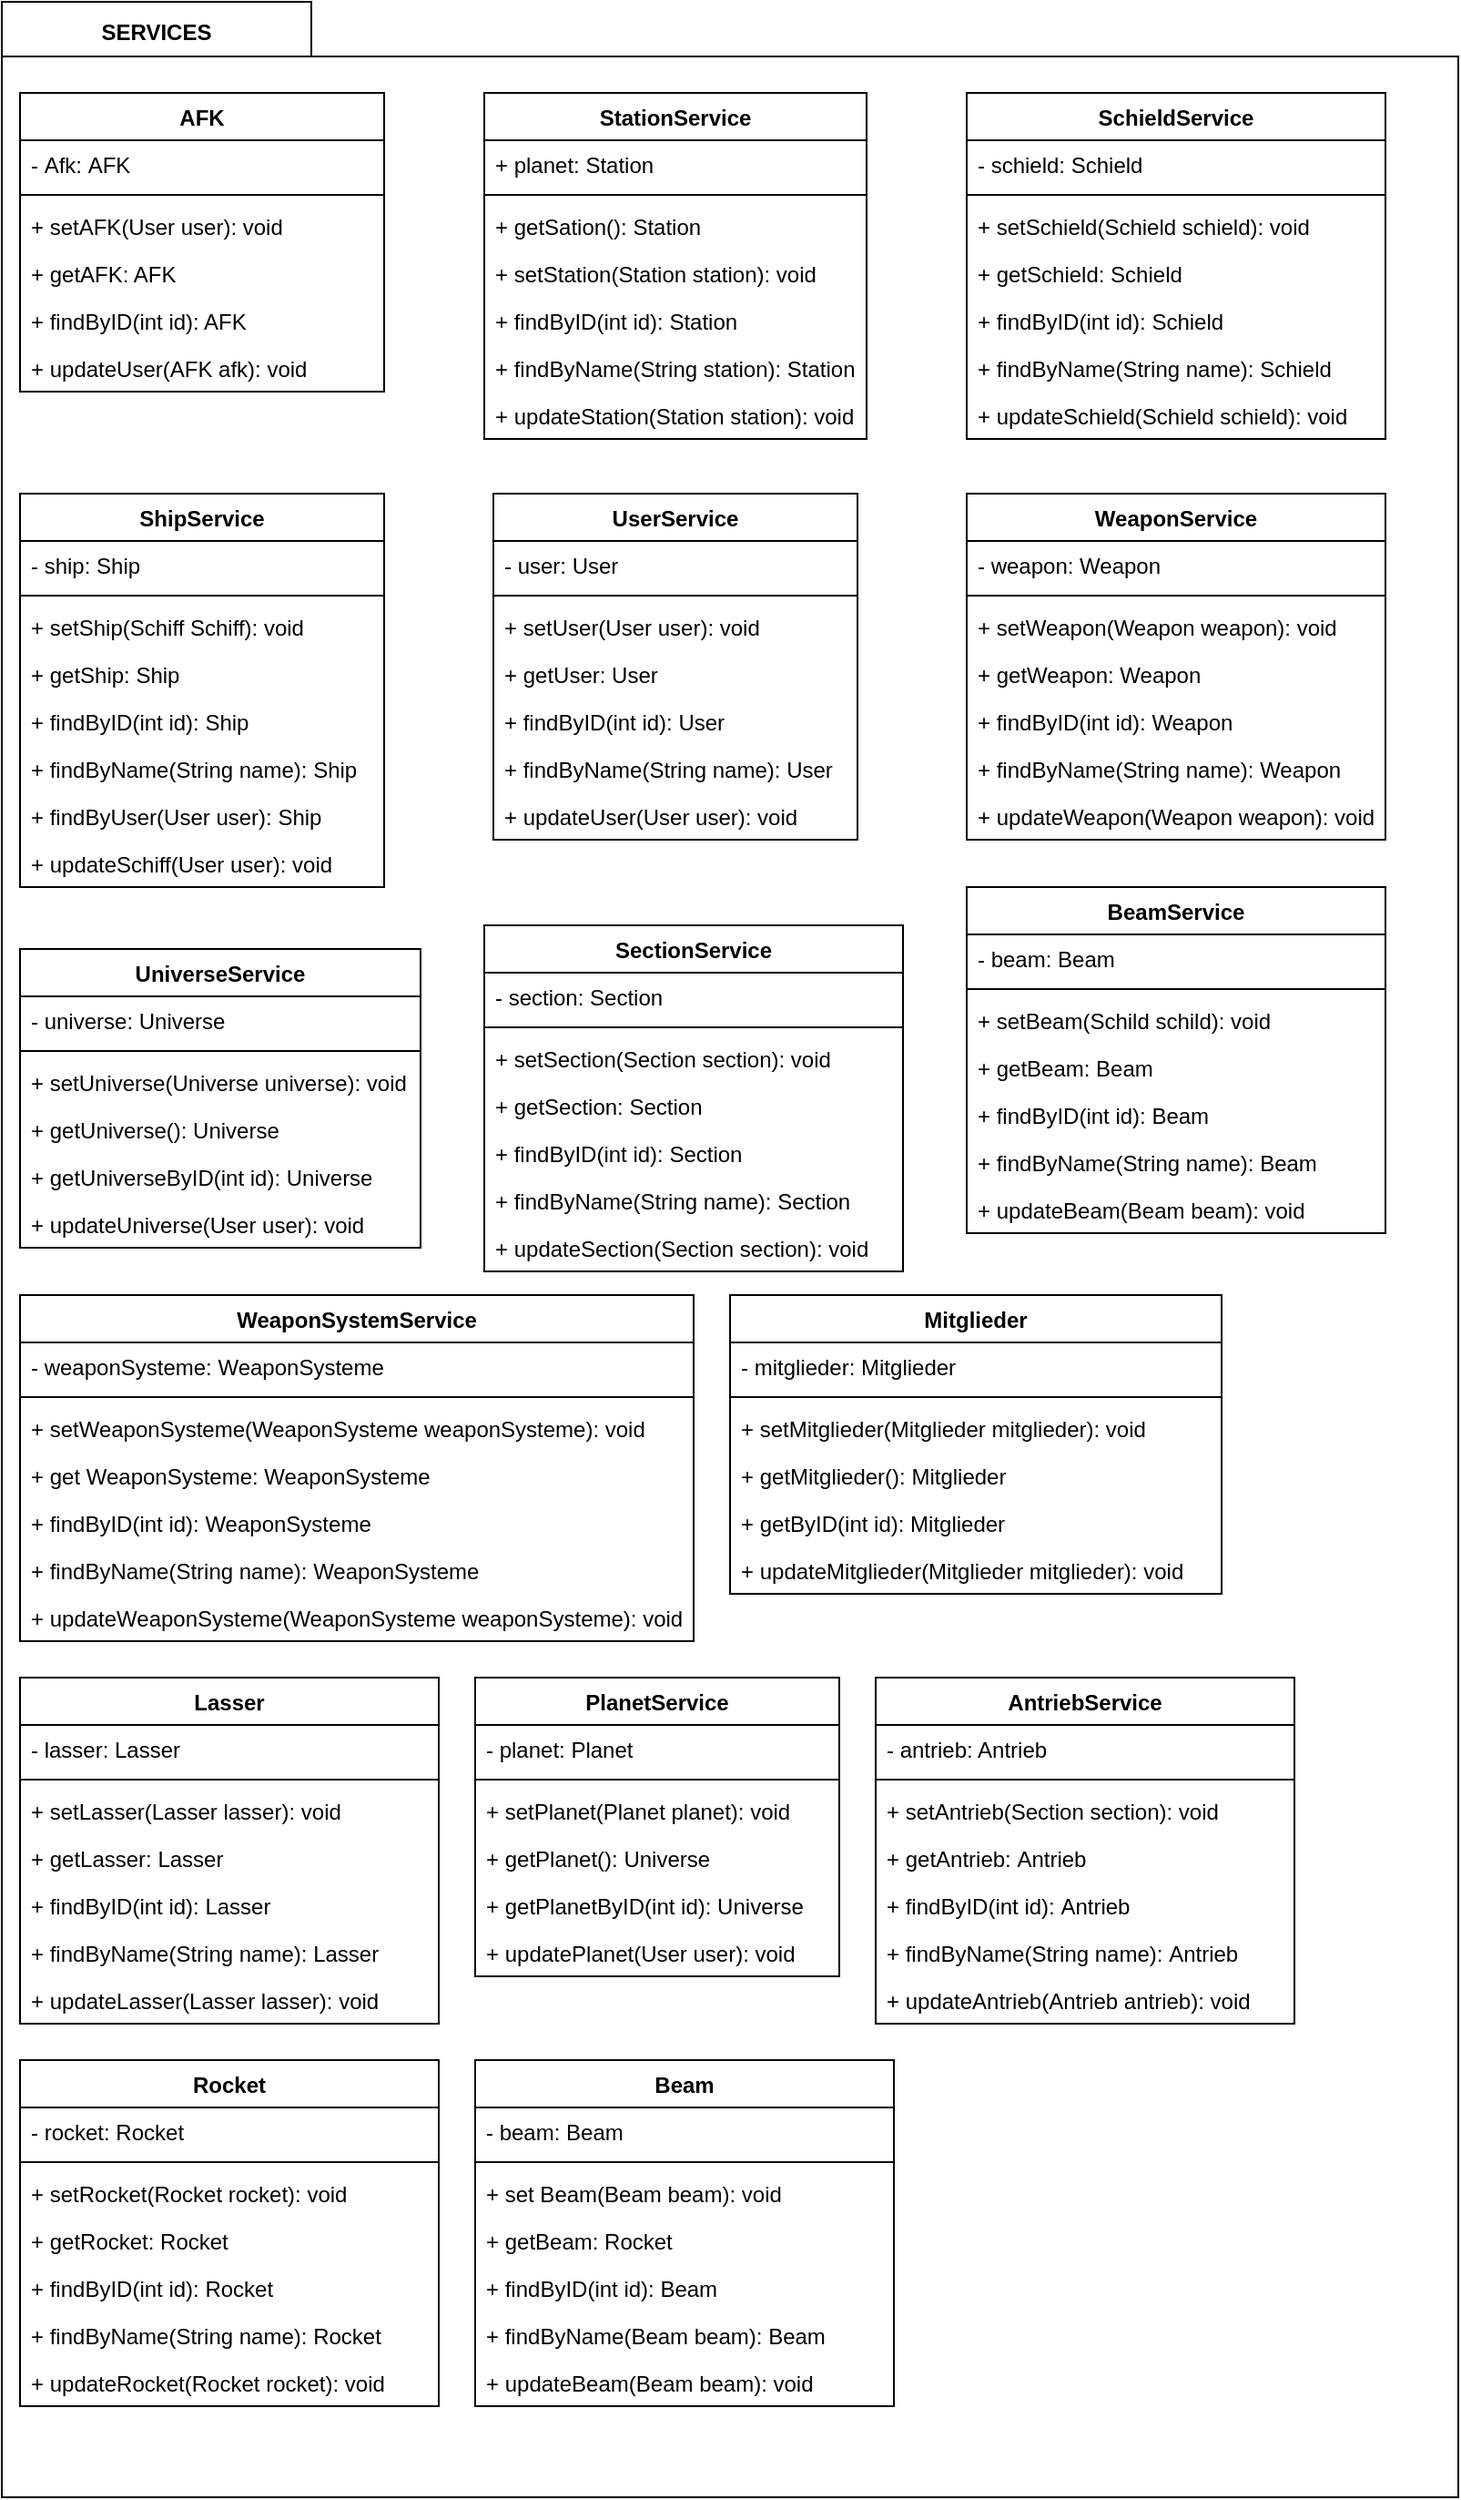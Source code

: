<mxfile version="13.1.3" type="device"><diagram id="1hvCgBS2UhZ0Prny1uiO" name="Page-1"><mxGraphModel dx="834" dy="449" grid="1" gridSize="10" guides="1" tooltips="1" connect="1" arrows="1" fold="1" page="1" pageScale="1" pageWidth="827" pageHeight="1169" math="0" shadow="0"><root><mxCell id="0"/><mxCell id="1" parent="0"/><mxCell id="dQC4EybHek_Y9YnS5zLx-1" value="" style="shape=folder;fontStyle=1;spacingTop=10;tabWidth=170;tabHeight=30;tabPosition=left;html=1;" parent="1" vertex="1"><mxGeometry x="30" y="30" width="800" height="1370" as="geometry"/></mxCell><mxCell id="Y0vAnyZHh0GlJ3oFvH98-21" value="ShipService" style="swimlane;fontStyle=1;align=center;verticalAlign=top;childLayout=stackLayout;horizontal=1;startSize=26;horizontalStack=0;resizeParent=1;resizeParentMax=0;resizeLast=0;collapsible=1;marginBottom=0;" parent="1" vertex="1"><mxGeometry x="40" y="300" width="200" height="216" as="geometry"/></mxCell><mxCell id="Y0vAnyZHh0GlJ3oFvH98-22" value="- ship: Ship" style="text;strokeColor=none;fillColor=none;align=left;verticalAlign=top;spacingLeft=4;spacingRight=4;overflow=hidden;rotatable=0;points=[[0,0.5],[1,0.5]];portConstraint=eastwest;" parent="Y0vAnyZHh0GlJ3oFvH98-21" vertex="1"><mxGeometry y="26" width="200" height="26" as="geometry"/></mxCell><mxCell id="Y0vAnyZHh0GlJ3oFvH98-23" value="" style="line;strokeWidth=1;fillColor=none;align=left;verticalAlign=middle;spacingTop=-1;spacingLeft=3;spacingRight=3;rotatable=0;labelPosition=right;points=[];portConstraint=eastwest;" parent="Y0vAnyZHh0GlJ3oFvH98-21" vertex="1"><mxGeometry y="52" width="200" height="8" as="geometry"/></mxCell><mxCell id="Y0vAnyZHh0GlJ3oFvH98-24" value="+ setShip(Schiff Schiff): void" style="text;strokeColor=none;fillColor=none;align=left;verticalAlign=top;spacingLeft=4;spacingRight=4;overflow=hidden;rotatable=0;points=[[0,0.5],[1,0.5]];portConstraint=eastwest;" parent="Y0vAnyZHh0GlJ3oFvH98-21" vertex="1"><mxGeometry y="60" width="200" height="26" as="geometry"/></mxCell><mxCell id="Y0vAnyZHh0GlJ3oFvH98-26" value="+ getShip: Ship" style="text;strokeColor=none;fillColor=none;align=left;verticalAlign=top;spacingLeft=4;spacingRight=4;overflow=hidden;rotatable=0;points=[[0,0.5],[1,0.5]];portConstraint=eastwest;" parent="Y0vAnyZHh0GlJ3oFvH98-21" vertex="1"><mxGeometry y="86" width="200" height="26" as="geometry"/></mxCell><mxCell id="Y0vAnyZHh0GlJ3oFvH98-27" value="+ findByID(int id): Ship" style="text;strokeColor=none;fillColor=none;align=left;verticalAlign=top;spacingLeft=4;spacingRight=4;overflow=hidden;rotatable=0;points=[[0,0.5],[1,0.5]];portConstraint=eastwest;" parent="Y0vAnyZHh0GlJ3oFvH98-21" vertex="1"><mxGeometry y="112" width="200" height="26" as="geometry"/></mxCell><mxCell id="Y0vAnyZHh0GlJ3oFvH98-28" value="+ findByName(String name): Ship" style="text;strokeColor=none;fillColor=none;align=left;verticalAlign=top;spacingLeft=4;spacingRight=4;overflow=hidden;rotatable=0;points=[[0,0.5],[1,0.5]];portConstraint=eastwest;" parent="Y0vAnyZHh0GlJ3oFvH98-21" vertex="1"><mxGeometry y="138" width="200" height="26" as="geometry"/></mxCell><mxCell id="Y0vAnyZHh0GlJ3oFvH98-29" value="+ findByUser(User user): Ship" style="text;strokeColor=none;fillColor=none;align=left;verticalAlign=top;spacingLeft=4;spacingRight=4;overflow=hidden;rotatable=0;points=[[0,0.5],[1,0.5]];portConstraint=eastwest;" parent="Y0vAnyZHh0GlJ3oFvH98-21" vertex="1"><mxGeometry y="164" width="200" height="26" as="geometry"/></mxCell><mxCell id="Y0vAnyZHh0GlJ3oFvH98-48" value="+ updateSchiff(User user): void  " style="text;strokeColor=none;fillColor=none;align=left;verticalAlign=top;spacingLeft=4;spacingRight=4;overflow=hidden;rotatable=0;points=[[0,0.5],[1,0.5]];portConstraint=eastwest;" parent="Y0vAnyZHh0GlJ3oFvH98-21" vertex="1"><mxGeometry y="190" width="200" height="26" as="geometry"/></mxCell><mxCell id="Y0vAnyZHh0GlJ3oFvH98-76" value="AFK" style="swimlane;fontStyle=1;align=center;verticalAlign=top;childLayout=stackLayout;horizontal=1;startSize=26;horizontalStack=0;resizeParent=1;resizeParentMax=0;resizeLast=0;collapsible=1;marginBottom=0;" parent="1" vertex="1"><mxGeometry x="40" y="80" width="200" height="164" as="geometry"/></mxCell><mxCell id="Y0vAnyZHh0GlJ3oFvH98-77" value="- Afk: AFK" style="text;strokeColor=none;fillColor=none;align=left;verticalAlign=top;spacingLeft=4;spacingRight=4;overflow=hidden;rotatable=0;points=[[0,0.5],[1,0.5]];portConstraint=eastwest;" parent="Y0vAnyZHh0GlJ3oFvH98-76" vertex="1"><mxGeometry y="26" width="200" height="26" as="geometry"/></mxCell><mxCell id="Y0vAnyZHh0GlJ3oFvH98-78" value="" style="line;strokeWidth=1;fillColor=none;align=left;verticalAlign=middle;spacingTop=-1;spacingLeft=3;spacingRight=3;rotatable=0;labelPosition=right;points=[];portConstraint=eastwest;" parent="Y0vAnyZHh0GlJ3oFvH98-76" vertex="1"><mxGeometry y="52" width="200" height="8" as="geometry"/></mxCell><mxCell id="Y0vAnyZHh0GlJ3oFvH98-79" value="+ setAFK(User user): void" style="text;strokeColor=none;fillColor=none;align=left;verticalAlign=top;spacingLeft=4;spacingRight=4;overflow=hidden;rotatable=0;points=[[0,0.5],[1,0.5]];portConstraint=eastwest;" parent="Y0vAnyZHh0GlJ3oFvH98-76" vertex="1"><mxGeometry y="60" width="200" height="26" as="geometry"/></mxCell><mxCell id="Y0vAnyZHh0GlJ3oFvH98-80" value="+ getAFK: AFK" style="text;strokeColor=none;fillColor=none;align=left;verticalAlign=top;spacingLeft=4;spacingRight=4;overflow=hidden;rotatable=0;points=[[0,0.5],[1,0.5]];portConstraint=eastwest;" parent="Y0vAnyZHh0GlJ3oFvH98-76" vertex="1"><mxGeometry y="86" width="200" height="26" as="geometry"/></mxCell><mxCell id="Y0vAnyZHh0GlJ3oFvH98-81" value="+ findByID(int id): AFK  " style="text;strokeColor=none;fillColor=none;align=left;verticalAlign=top;spacingLeft=4;spacingRight=4;overflow=hidden;rotatable=0;points=[[0,0.5],[1,0.5]];portConstraint=eastwest;" parent="Y0vAnyZHh0GlJ3oFvH98-76" vertex="1"><mxGeometry y="112" width="200" height="26" as="geometry"/></mxCell><mxCell id="Y0vAnyZHh0GlJ3oFvH98-83" value="+ updateUser(AFK afk): void  " style="text;strokeColor=none;fillColor=none;align=left;verticalAlign=top;spacingLeft=4;spacingRight=4;overflow=hidden;rotatable=0;points=[[0,0.5],[1,0.5]];portConstraint=eastwest;" parent="Y0vAnyZHh0GlJ3oFvH98-76" vertex="1"><mxGeometry y="138" width="200" height="26" as="geometry"/></mxCell><mxCell id="Y0vAnyZHh0GlJ3oFvH98-100" value="SchieldService" style="swimlane;fontStyle=1;align=center;verticalAlign=top;childLayout=stackLayout;horizontal=1;startSize=26;horizontalStack=0;resizeParent=1;resizeParentMax=0;resizeLast=0;collapsible=1;marginBottom=0;" parent="1" vertex="1"><mxGeometry x="560" y="80" width="230" height="190" as="geometry"/></mxCell><mxCell id="Y0vAnyZHh0GlJ3oFvH98-101" value="- schield: Schield" style="text;strokeColor=none;fillColor=none;align=left;verticalAlign=top;spacingLeft=4;spacingRight=4;overflow=hidden;rotatable=0;points=[[0,0.5],[1,0.5]];portConstraint=eastwest;" parent="Y0vAnyZHh0GlJ3oFvH98-100" vertex="1"><mxGeometry y="26" width="230" height="26" as="geometry"/></mxCell><mxCell id="Y0vAnyZHh0GlJ3oFvH98-102" value="" style="line;strokeWidth=1;fillColor=none;align=left;verticalAlign=middle;spacingTop=-1;spacingLeft=3;spacingRight=3;rotatable=0;labelPosition=right;points=[];portConstraint=eastwest;" parent="Y0vAnyZHh0GlJ3oFvH98-100" vertex="1"><mxGeometry y="52" width="230" height="8" as="geometry"/></mxCell><mxCell id="Y0vAnyZHh0GlJ3oFvH98-103" value="+ setSchield(Schield schield): void" style="text;strokeColor=none;fillColor=none;align=left;verticalAlign=top;spacingLeft=4;spacingRight=4;overflow=hidden;rotatable=0;points=[[0,0.5],[1,0.5]];portConstraint=eastwest;" parent="Y0vAnyZHh0GlJ3oFvH98-100" vertex="1"><mxGeometry y="60" width="230" height="26" as="geometry"/></mxCell><mxCell id="Y0vAnyZHh0GlJ3oFvH98-104" value="+ getSchield: Schield" style="text;strokeColor=none;fillColor=none;align=left;verticalAlign=top;spacingLeft=4;spacingRight=4;overflow=hidden;rotatable=0;points=[[0,0.5],[1,0.5]];portConstraint=eastwest;" parent="Y0vAnyZHh0GlJ3oFvH98-100" vertex="1"><mxGeometry y="86" width="230" height="26" as="geometry"/></mxCell><mxCell id="Y0vAnyZHh0GlJ3oFvH98-105" value="+ findByID(int id): Schield  " style="text;strokeColor=none;fillColor=none;align=left;verticalAlign=top;spacingLeft=4;spacingRight=4;overflow=hidden;rotatable=0;points=[[0,0.5],[1,0.5]];portConstraint=eastwest;" parent="Y0vAnyZHh0GlJ3oFvH98-100" vertex="1"><mxGeometry y="112" width="230" height="26" as="geometry"/></mxCell><mxCell id="Y0vAnyZHh0GlJ3oFvH98-106" value="+ findByName(String name): Schield  " style="text;strokeColor=none;fillColor=none;align=left;verticalAlign=top;spacingLeft=4;spacingRight=4;overflow=hidden;rotatable=0;points=[[0,0.5],[1,0.5]];portConstraint=eastwest;" parent="Y0vAnyZHh0GlJ3oFvH98-100" vertex="1"><mxGeometry y="138" width="230" height="26" as="geometry"/></mxCell><mxCell id="Y0vAnyZHh0GlJ3oFvH98-107" value="+ updateSchield(Schield schield): void  " style="text;strokeColor=none;fillColor=none;align=left;verticalAlign=top;spacingLeft=4;spacingRight=4;overflow=hidden;rotatable=0;points=[[0,0.5],[1,0.5]];portConstraint=eastwest;" parent="Y0vAnyZHh0GlJ3oFvH98-100" vertex="1"><mxGeometry y="164" width="230" height="26" as="geometry"/></mxCell><mxCell id="Y0vAnyZHh0GlJ3oFvH98-33" value="UniverseService" style="swimlane;fontStyle=1;align=center;verticalAlign=top;childLayout=stackLayout;horizontal=1;startSize=26;horizontalStack=0;resizeParent=1;resizeParentMax=0;resizeLast=0;collapsible=1;marginBottom=0;" parent="1" vertex="1"><mxGeometry x="40" y="550" width="220" height="164" as="geometry"/></mxCell><mxCell id="Y0vAnyZHh0GlJ3oFvH98-34" value="- universe: Universe " style="text;strokeColor=none;fillColor=none;align=left;verticalAlign=top;spacingLeft=4;spacingRight=4;overflow=hidden;rotatable=0;points=[[0,0.5],[1,0.5]];portConstraint=eastwest;" parent="Y0vAnyZHh0GlJ3oFvH98-33" vertex="1"><mxGeometry y="26" width="220" height="26" as="geometry"/></mxCell><mxCell id="Y0vAnyZHh0GlJ3oFvH98-35" value="" style="line;strokeWidth=1;fillColor=none;align=left;verticalAlign=middle;spacingTop=-1;spacingLeft=3;spacingRight=3;rotatable=0;labelPosition=right;points=[];portConstraint=eastwest;" parent="Y0vAnyZHh0GlJ3oFvH98-33" vertex="1"><mxGeometry y="52" width="220" height="8" as="geometry"/></mxCell><mxCell id="Y0vAnyZHh0GlJ3oFvH98-36" value="+ setUniverse(Universe universe): void" style="text;strokeColor=none;fillColor=none;align=left;verticalAlign=top;spacingLeft=4;spacingRight=4;overflow=hidden;rotatable=0;points=[[0,0.5],[1,0.5]];portConstraint=eastwest;" parent="Y0vAnyZHh0GlJ3oFvH98-33" vertex="1"><mxGeometry y="60" width="220" height="26" as="geometry"/></mxCell><mxCell id="Y0vAnyZHh0GlJ3oFvH98-37" value="+ getUniverse(): Universe" style="text;strokeColor=none;fillColor=none;align=left;verticalAlign=top;spacingLeft=4;spacingRight=4;overflow=hidden;rotatable=0;points=[[0,0.5],[1,0.5]];portConstraint=eastwest;" parent="Y0vAnyZHh0GlJ3oFvH98-33" vertex="1"><mxGeometry y="86" width="220" height="26" as="geometry"/></mxCell><mxCell id="Y0vAnyZHh0GlJ3oFvH98-38" value="+ getUniverseByID(int id): Universe " style="text;strokeColor=none;fillColor=none;align=left;verticalAlign=top;spacingLeft=4;spacingRight=4;overflow=hidden;rotatable=0;points=[[0,0.5],[1,0.5]];portConstraint=eastwest;" parent="Y0vAnyZHh0GlJ3oFvH98-33" vertex="1"><mxGeometry y="112" width="220" height="26" as="geometry"/></mxCell><mxCell id="Y0vAnyZHh0GlJ3oFvH98-49" value="+ updateUniverse(User user): void  " style="text;strokeColor=none;fillColor=none;align=left;verticalAlign=top;spacingLeft=4;spacingRight=4;overflow=hidden;rotatable=0;points=[[0,0.5],[1,0.5]];portConstraint=eastwest;" parent="Y0vAnyZHh0GlJ3oFvH98-33" vertex="1"><mxGeometry y="138" width="220" height="26" as="geometry"/></mxCell><mxCell id="Y0vAnyZHh0GlJ3oFvH98-116" value="WeaponService" style="swimlane;fontStyle=1;align=center;verticalAlign=top;childLayout=stackLayout;horizontal=1;startSize=26;horizontalStack=0;resizeParent=1;resizeParentMax=0;resizeLast=0;collapsible=1;marginBottom=0;" parent="1" vertex="1"><mxGeometry x="560" y="300" width="230" height="190" as="geometry"/></mxCell><mxCell id="Y0vAnyZHh0GlJ3oFvH98-117" value="- weapon: Weapon" style="text;strokeColor=none;fillColor=none;align=left;verticalAlign=top;spacingLeft=4;spacingRight=4;overflow=hidden;rotatable=0;points=[[0,0.5],[1,0.5]];portConstraint=eastwest;" parent="Y0vAnyZHh0GlJ3oFvH98-116" vertex="1"><mxGeometry y="26" width="230" height="26" as="geometry"/></mxCell><mxCell id="Y0vAnyZHh0GlJ3oFvH98-118" value="" style="line;strokeWidth=1;fillColor=none;align=left;verticalAlign=middle;spacingTop=-1;spacingLeft=3;spacingRight=3;rotatable=0;labelPosition=right;points=[];portConstraint=eastwest;" parent="Y0vAnyZHh0GlJ3oFvH98-116" vertex="1"><mxGeometry y="52" width="230" height="8" as="geometry"/></mxCell><mxCell id="Y0vAnyZHh0GlJ3oFvH98-119" value="+ setWeapon(Weapon weapon): void" style="text;strokeColor=none;fillColor=none;align=left;verticalAlign=top;spacingLeft=4;spacingRight=4;overflow=hidden;rotatable=0;points=[[0,0.5],[1,0.5]];portConstraint=eastwest;" parent="Y0vAnyZHh0GlJ3oFvH98-116" vertex="1"><mxGeometry y="60" width="230" height="26" as="geometry"/></mxCell><mxCell id="Y0vAnyZHh0GlJ3oFvH98-120" value="+ getWeapon: Weapon" style="text;strokeColor=none;fillColor=none;align=left;verticalAlign=top;spacingLeft=4;spacingRight=4;overflow=hidden;rotatable=0;points=[[0,0.5],[1,0.5]];portConstraint=eastwest;" parent="Y0vAnyZHh0GlJ3oFvH98-116" vertex="1"><mxGeometry y="86" width="230" height="26" as="geometry"/></mxCell><mxCell id="Y0vAnyZHh0GlJ3oFvH98-121" value="+ findByID(int id): Weapon  " style="text;strokeColor=none;fillColor=none;align=left;verticalAlign=top;spacingLeft=4;spacingRight=4;overflow=hidden;rotatable=0;points=[[0,0.5],[1,0.5]];portConstraint=eastwest;" parent="Y0vAnyZHh0GlJ3oFvH98-116" vertex="1"><mxGeometry y="112" width="230" height="26" as="geometry"/></mxCell><mxCell id="Y0vAnyZHh0GlJ3oFvH98-122" value="+ findByName(String name): Weapon  " style="text;strokeColor=none;fillColor=none;align=left;verticalAlign=top;spacingLeft=4;spacingRight=4;overflow=hidden;rotatable=0;points=[[0,0.5],[1,0.5]];portConstraint=eastwest;" parent="Y0vAnyZHh0GlJ3oFvH98-116" vertex="1"><mxGeometry y="138" width="230" height="26" as="geometry"/></mxCell><mxCell id="Y0vAnyZHh0GlJ3oFvH98-123" value="+ updateWeapon(Weapon weapon): void  " style="text;strokeColor=none;fillColor=none;align=left;verticalAlign=top;spacingLeft=4;spacingRight=4;overflow=hidden;rotatable=0;points=[[0,0.5],[1,0.5]];portConstraint=eastwest;" parent="Y0vAnyZHh0GlJ3oFvH98-116" vertex="1"><mxGeometry y="164" width="230" height="26" as="geometry"/></mxCell><mxCell id="dQC4EybHek_Y9YnS5zLx-2" value="&lt;b&gt;SERVICES&lt;/b&gt;" style="text;html=1;strokeColor=none;fillColor=none;align=center;verticalAlign=middle;whiteSpace=wrap;rounded=0;" parent="1" vertex="1"><mxGeometry x="60" y="37" width="110" height="20" as="geometry"/></mxCell><mxCell id="Y0vAnyZHh0GlJ3oFvH98-108" value="WeaponSystemService" style="swimlane;fontStyle=1;align=center;verticalAlign=top;childLayout=stackLayout;horizontal=1;startSize=26;horizontalStack=0;resizeParent=1;resizeParentMax=0;resizeLast=0;collapsible=1;marginBottom=0;" parent="1" vertex="1"><mxGeometry x="40" y="740" width="370" height="190" as="geometry"/></mxCell><mxCell id="Y0vAnyZHh0GlJ3oFvH98-109" value="- weaponSysteme: WeaponSysteme" style="text;strokeColor=none;fillColor=none;align=left;verticalAlign=top;spacingLeft=4;spacingRight=4;overflow=hidden;rotatable=0;points=[[0,0.5],[1,0.5]];portConstraint=eastwest;" parent="Y0vAnyZHh0GlJ3oFvH98-108" vertex="1"><mxGeometry y="26" width="370" height="26" as="geometry"/></mxCell><mxCell id="Y0vAnyZHh0GlJ3oFvH98-110" value="" style="line;strokeWidth=1;fillColor=none;align=left;verticalAlign=middle;spacingTop=-1;spacingLeft=3;spacingRight=3;rotatable=0;labelPosition=right;points=[];portConstraint=eastwest;" parent="Y0vAnyZHh0GlJ3oFvH98-108" vertex="1"><mxGeometry y="52" width="370" height="8" as="geometry"/></mxCell><mxCell id="Y0vAnyZHh0GlJ3oFvH98-111" value="+ setWeaponSysteme(WeaponSysteme weaponSysteme): void" style="text;strokeColor=none;fillColor=none;align=left;verticalAlign=top;spacingLeft=4;spacingRight=4;overflow=hidden;rotatable=0;points=[[0,0.5],[1,0.5]];portConstraint=eastwest;" parent="Y0vAnyZHh0GlJ3oFvH98-108" vertex="1"><mxGeometry y="60" width="370" height="26" as="geometry"/></mxCell><mxCell id="Y0vAnyZHh0GlJ3oFvH98-112" value="+ get WeaponSysteme: WeaponSysteme" style="text;strokeColor=none;fillColor=none;align=left;verticalAlign=top;spacingLeft=4;spacingRight=4;overflow=hidden;rotatable=0;points=[[0,0.5],[1,0.5]];portConstraint=eastwest;" parent="Y0vAnyZHh0GlJ3oFvH98-108" vertex="1"><mxGeometry y="86" width="370" height="26" as="geometry"/></mxCell><mxCell id="Y0vAnyZHh0GlJ3oFvH98-113" value="+ findByID(int id): WeaponSysteme  " style="text;strokeColor=none;fillColor=none;align=left;verticalAlign=top;spacingLeft=4;spacingRight=4;overflow=hidden;rotatable=0;points=[[0,0.5],[1,0.5]];portConstraint=eastwest;" parent="Y0vAnyZHh0GlJ3oFvH98-108" vertex="1"><mxGeometry y="112" width="370" height="26" as="geometry"/></mxCell><mxCell id="Y0vAnyZHh0GlJ3oFvH98-114" value="+ findByName(String name): WeaponSysteme  " style="text;strokeColor=none;fillColor=none;align=left;verticalAlign=top;spacingLeft=4;spacingRight=4;overflow=hidden;rotatable=0;points=[[0,0.5],[1,0.5]];portConstraint=eastwest;" parent="Y0vAnyZHh0GlJ3oFvH98-108" vertex="1"><mxGeometry y="138" width="370" height="26" as="geometry"/></mxCell><mxCell id="Y0vAnyZHh0GlJ3oFvH98-115" value="+ updateWeaponSysteme(WeaponSysteme weaponSysteme): void  " style="text;strokeColor=none;fillColor=none;align=left;verticalAlign=top;spacingLeft=4;spacingRight=4;overflow=hidden;rotatable=0;points=[[0,0.5],[1,0.5]];portConstraint=eastwest;" parent="Y0vAnyZHh0GlJ3oFvH98-108" vertex="1"><mxGeometry y="164" width="370" height="26" as="geometry"/></mxCell><mxCell id="Y0vAnyZHh0GlJ3oFvH98-132" value="Lasser" style="swimlane;fontStyle=1;align=center;verticalAlign=top;childLayout=stackLayout;horizontal=1;startSize=26;horizontalStack=0;resizeParent=1;resizeParentMax=0;resizeLast=0;collapsible=1;marginBottom=0;" parent="1" vertex="1"><mxGeometry x="40" y="950" width="230" height="190" as="geometry"/></mxCell><mxCell id="Y0vAnyZHh0GlJ3oFvH98-133" value="- lasser: Lasser" style="text;strokeColor=none;fillColor=none;align=left;verticalAlign=top;spacingLeft=4;spacingRight=4;overflow=hidden;rotatable=0;points=[[0,0.5],[1,0.5]];portConstraint=eastwest;" parent="Y0vAnyZHh0GlJ3oFvH98-132" vertex="1"><mxGeometry y="26" width="230" height="26" as="geometry"/></mxCell><mxCell id="Y0vAnyZHh0GlJ3oFvH98-134" value="" style="line;strokeWidth=1;fillColor=none;align=left;verticalAlign=middle;spacingTop=-1;spacingLeft=3;spacingRight=3;rotatable=0;labelPosition=right;points=[];portConstraint=eastwest;" parent="Y0vAnyZHh0GlJ3oFvH98-132" vertex="1"><mxGeometry y="52" width="230" height="8" as="geometry"/></mxCell><mxCell id="Y0vAnyZHh0GlJ3oFvH98-135" value="+ setLasser(Lasser lasser): void" style="text;strokeColor=none;fillColor=none;align=left;verticalAlign=top;spacingLeft=4;spacingRight=4;overflow=hidden;rotatable=0;points=[[0,0.5],[1,0.5]];portConstraint=eastwest;" parent="Y0vAnyZHh0GlJ3oFvH98-132" vertex="1"><mxGeometry y="60" width="230" height="26" as="geometry"/></mxCell><mxCell id="Y0vAnyZHh0GlJ3oFvH98-136" value="+ getLasser: Lasser" style="text;strokeColor=none;fillColor=none;align=left;verticalAlign=top;spacingLeft=4;spacingRight=4;overflow=hidden;rotatable=0;points=[[0,0.5],[1,0.5]];portConstraint=eastwest;" parent="Y0vAnyZHh0GlJ3oFvH98-132" vertex="1"><mxGeometry y="86" width="230" height="26" as="geometry"/></mxCell><mxCell id="Y0vAnyZHh0GlJ3oFvH98-137" value="+ findByID(int id): Lasser  " style="text;strokeColor=none;fillColor=none;align=left;verticalAlign=top;spacingLeft=4;spacingRight=4;overflow=hidden;rotatable=0;points=[[0,0.5],[1,0.5]];portConstraint=eastwest;" parent="Y0vAnyZHh0GlJ3oFvH98-132" vertex="1"><mxGeometry y="112" width="230" height="26" as="geometry"/></mxCell><mxCell id="Y0vAnyZHh0GlJ3oFvH98-138" value="+ findByName(String name): Lasser  " style="text;strokeColor=none;fillColor=none;align=left;verticalAlign=top;spacingLeft=4;spacingRight=4;overflow=hidden;rotatable=0;points=[[0,0.5],[1,0.5]];portConstraint=eastwest;" parent="Y0vAnyZHh0GlJ3oFvH98-132" vertex="1"><mxGeometry y="138" width="230" height="26" as="geometry"/></mxCell><mxCell id="Y0vAnyZHh0GlJ3oFvH98-139" value="+ updateLasser(Lasser lasser): void  " style="text;strokeColor=none;fillColor=none;align=left;verticalAlign=top;spacingLeft=4;spacingRight=4;overflow=hidden;rotatable=0;points=[[0,0.5],[1,0.5]];portConstraint=eastwest;" parent="Y0vAnyZHh0GlJ3oFvH98-132" vertex="1"><mxGeometry y="164" width="230" height="26" as="geometry"/></mxCell><mxCell id="Y0vAnyZHh0GlJ3oFvH98-124" value="BeamService" style="swimlane;fontStyle=1;align=center;verticalAlign=top;childLayout=stackLayout;horizontal=1;startSize=26;horizontalStack=0;resizeParent=1;resizeParentMax=0;resizeLast=0;collapsible=1;marginBottom=0;" parent="1" vertex="1"><mxGeometry x="560" y="516" width="230" height="190" as="geometry"/></mxCell><mxCell id="Y0vAnyZHh0GlJ3oFvH98-125" value="- beam: Beam" style="text;strokeColor=none;fillColor=none;align=left;verticalAlign=top;spacingLeft=4;spacingRight=4;overflow=hidden;rotatable=0;points=[[0,0.5],[1,0.5]];portConstraint=eastwest;" parent="Y0vAnyZHh0GlJ3oFvH98-124" vertex="1"><mxGeometry y="26" width="230" height="26" as="geometry"/></mxCell><mxCell id="Y0vAnyZHh0GlJ3oFvH98-126" value="" style="line;strokeWidth=1;fillColor=none;align=left;verticalAlign=middle;spacingTop=-1;spacingLeft=3;spacingRight=3;rotatable=0;labelPosition=right;points=[];portConstraint=eastwest;" parent="Y0vAnyZHh0GlJ3oFvH98-124" vertex="1"><mxGeometry y="52" width="230" height="8" as="geometry"/></mxCell><mxCell id="Y0vAnyZHh0GlJ3oFvH98-127" value="+ setBeam(Schild schild): void" style="text;strokeColor=none;fillColor=none;align=left;verticalAlign=top;spacingLeft=4;spacingRight=4;overflow=hidden;rotatable=0;points=[[0,0.5],[1,0.5]];portConstraint=eastwest;" parent="Y0vAnyZHh0GlJ3oFvH98-124" vertex="1"><mxGeometry y="60" width="230" height="26" as="geometry"/></mxCell><mxCell id="Y0vAnyZHh0GlJ3oFvH98-128" value="+ getBeam: Beam" style="text;strokeColor=none;fillColor=none;align=left;verticalAlign=top;spacingLeft=4;spacingRight=4;overflow=hidden;rotatable=0;points=[[0,0.5],[1,0.5]];portConstraint=eastwest;" parent="Y0vAnyZHh0GlJ3oFvH98-124" vertex="1"><mxGeometry y="86" width="230" height="26" as="geometry"/></mxCell><mxCell id="Y0vAnyZHh0GlJ3oFvH98-129" value="+ findByID(int id): Beam  " style="text;strokeColor=none;fillColor=none;align=left;verticalAlign=top;spacingLeft=4;spacingRight=4;overflow=hidden;rotatable=0;points=[[0,0.5],[1,0.5]];portConstraint=eastwest;" parent="Y0vAnyZHh0GlJ3oFvH98-124" vertex="1"><mxGeometry y="112" width="230" height="26" as="geometry"/></mxCell><mxCell id="Y0vAnyZHh0GlJ3oFvH98-130" value="+ findByName(String name): Beam  " style="text;strokeColor=none;fillColor=none;align=left;verticalAlign=top;spacingLeft=4;spacingRight=4;overflow=hidden;rotatable=0;points=[[0,0.5],[1,0.5]];portConstraint=eastwest;" parent="Y0vAnyZHh0GlJ3oFvH98-124" vertex="1"><mxGeometry y="138" width="230" height="26" as="geometry"/></mxCell><mxCell id="Y0vAnyZHh0GlJ3oFvH98-131" value="+ updateBeam(Beam beam): void  " style="text;strokeColor=none;fillColor=none;align=left;verticalAlign=top;spacingLeft=4;spacingRight=4;overflow=hidden;rotatable=0;points=[[0,0.5],[1,0.5]];portConstraint=eastwest;" parent="Y0vAnyZHh0GlJ3oFvH98-124" vertex="1"><mxGeometry y="164" width="230" height="26" as="geometry"/></mxCell><mxCell id="Y0vAnyZHh0GlJ3oFvH98-40" value="PlanetService" style="swimlane;fontStyle=1;align=center;verticalAlign=top;childLayout=stackLayout;horizontal=1;startSize=26;horizontalStack=0;resizeParent=1;resizeParentMax=0;resizeLast=0;collapsible=1;marginBottom=0;" parent="1" vertex="1"><mxGeometry x="290" y="950" width="200" height="164" as="geometry"/></mxCell><mxCell id="Y0vAnyZHh0GlJ3oFvH98-41" value="- planet: Planet " style="text;strokeColor=none;fillColor=none;align=left;verticalAlign=top;spacingLeft=4;spacingRight=4;overflow=hidden;rotatable=0;points=[[0,0.5],[1,0.5]];portConstraint=eastwest;" parent="Y0vAnyZHh0GlJ3oFvH98-40" vertex="1"><mxGeometry y="26" width="200" height="26" as="geometry"/></mxCell><mxCell id="Y0vAnyZHh0GlJ3oFvH98-42" value="" style="line;strokeWidth=1;fillColor=none;align=left;verticalAlign=middle;spacingTop=-1;spacingLeft=3;spacingRight=3;rotatable=0;labelPosition=right;points=[];portConstraint=eastwest;" parent="Y0vAnyZHh0GlJ3oFvH98-40" vertex="1"><mxGeometry y="52" width="200" height="8" as="geometry"/></mxCell><mxCell id="Y0vAnyZHh0GlJ3oFvH98-43" value="+ setPlanet(Planet planet): void" style="text;strokeColor=none;fillColor=none;align=left;verticalAlign=top;spacingLeft=4;spacingRight=4;overflow=hidden;rotatable=0;points=[[0,0.5],[1,0.5]];portConstraint=eastwest;" parent="Y0vAnyZHh0GlJ3oFvH98-40" vertex="1"><mxGeometry y="60" width="200" height="26" as="geometry"/></mxCell><mxCell id="Y0vAnyZHh0GlJ3oFvH98-44" value="+ getPlanet(): Universe" style="text;strokeColor=none;fillColor=none;align=left;verticalAlign=top;spacingLeft=4;spacingRight=4;overflow=hidden;rotatable=0;points=[[0,0.5],[1,0.5]];portConstraint=eastwest;" parent="Y0vAnyZHh0GlJ3oFvH98-40" vertex="1"><mxGeometry y="86" width="200" height="26" as="geometry"/></mxCell><mxCell id="Y0vAnyZHh0GlJ3oFvH98-45" value="+ getPlanetByID(int id): Universe " style="text;strokeColor=none;fillColor=none;align=left;verticalAlign=top;spacingLeft=4;spacingRight=4;overflow=hidden;rotatable=0;points=[[0,0.5],[1,0.5]];portConstraint=eastwest;" parent="Y0vAnyZHh0GlJ3oFvH98-40" vertex="1"><mxGeometry y="112" width="200" height="26" as="geometry"/></mxCell><mxCell id="Y0vAnyZHh0GlJ3oFvH98-50" value="+ updatePlanet(User user): void  " style="text;strokeColor=none;fillColor=none;align=left;verticalAlign=top;spacingLeft=4;spacingRight=4;overflow=hidden;rotatable=0;points=[[0,0.5],[1,0.5]];portConstraint=eastwest;" parent="Y0vAnyZHh0GlJ3oFvH98-40" vertex="1"><mxGeometry y="138" width="200" height="26" as="geometry"/></mxCell><mxCell id="Y0vAnyZHh0GlJ3oFvH98-158" value="Mitglieder" style="swimlane;fontStyle=1;align=center;verticalAlign=top;childLayout=stackLayout;horizontal=1;startSize=26;horizontalStack=0;resizeParent=1;resizeParentMax=0;resizeLast=0;collapsible=1;marginBottom=0;" parent="1" vertex="1"><mxGeometry x="430" y="740" width="270" height="164" as="geometry"/></mxCell><mxCell id="Y0vAnyZHh0GlJ3oFvH98-159" value="- mitglieder: Mitglieder " style="text;strokeColor=none;fillColor=none;align=left;verticalAlign=top;spacingLeft=4;spacingRight=4;overflow=hidden;rotatable=0;points=[[0,0.5],[1,0.5]];portConstraint=eastwest;" parent="Y0vAnyZHh0GlJ3oFvH98-158" vertex="1"><mxGeometry y="26" width="270" height="26" as="geometry"/></mxCell><mxCell id="Y0vAnyZHh0GlJ3oFvH98-160" value="" style="line;strokeWidth=1;fillColor=none;align=left;verticalAlign=middle;spacingTop=-1;spacingLeft=3;spacingRight=3;rotatable=0;labelPosition=right;points=[];portConstraint=eastwest;" parent="Y0vAnyZHh0GlJ3oFvH98-158" vertex="1"><mxGeometry y="52" width="270" height="8" as="geometry"/></mxCell><mxCell id="Y0vAnyZHh0GlJ3oFvH98-161" value="+ setMitglieder(Mitglieder mitglieder): void" style="text;strokeColor=none;fillColor=none;align=left;verticalAlign=top;spacingLeft=4;spacingRight=4;overflow=hidden;rotatable=0;points=[[0,0.5],[1,0.5]];portConstraint=eastwest;" parent="Y0vAnyZHh0GlJ3oFvH98-158" vertex="1"><mxGeometry y="60" width="270" height="26" as="geometry"/></mxCell><mxCell id="Y0vAnyZHh0GlJ3oFvH98-162" value="+ getMitglieder(): Mitglieder" style="text;strokeColor=none;fillColor=none;align=left;verticalAlign=top;spacingLeft=4;spacingRight=4;overflow=hidden;rotatable=0;points=[[0,0.5],[1,0.5]];portConstraint=eastwest;" parent="Y0vAnyZHh0GlJ3oFvH98-158" vertex="1"><mxGeometry y="86" width="270" height="26" as="geometry"/></mxCell><mxCell id="Y0vAnyZHh0GlJ3oFvH98-163" value="+ getByID(int id): Mitglieder " style="text;strokeColor=none;fillColor=none;align=left;verticalAlign=top;spacingLeft=4;spacingRight=4;overflow=hidden;rotatable=0;points=[[0,0.5],[1,0.5]];portConstraint=eastwest;" parent="Y0vAnyZHh0GlJ3oFvH98-158" vertex="1"><mxGeometry y="112" width="270" height="26" as="geometry"/></mxCell><mxCell id="Y0vAnyZHh0GlJ3oFvH98-164" value="+ updateMitglieder(Mitglieder mitglieder): void  " style="text;strokeColor=none;fillColor=none;align=left;verticalAlign=top;spacingLeft=4;spacingRight=4;overflow=hidden;rotatable=0;points=[[0,0.5],[1,0.5]];portConstraint=eastwest;" parent="Y0vAnyZHh0GlJ3oFvH98-158" vertex="1"><mxGeometry y="138" width="270" height="26" as="geometry"/></mxCell><mxCell id="Y0vAnyZHh0GlJ3oFvH98-92" value="AntriebService" style="swimlane;fontStyle=1;align=center;verticalAlign=top;childLayout=stackLayout;horizontal=1;startSize=26;horizontalStack=0;resizeParent=1;resizeParentMax=0;resizeLast=0;collapsible=1;marginBottom=0;" parent="1" vertex="1"><mxGeometry x="510" y="950" width="230" height="190" as="geometry"/></mxCell><mxCell id="Y0vAnyZHh0GlJ3oFvH98-93" value="- antrieb: Antrieb" style="text;strokeColor=none;fillColor=none;align=left;verticalAlign=top;spacingLeft=4;spacingRight=4;overflow=hidden;rotatable=0;points=[[0,0.5],[1,0.5]];portConstraint=eastwest;" parent="Y0vAnyZHh0GlJ3oFvH98-92" vertex="1"><mxGeometry y="26" width="230" height="26" as="geometry"/></mxCell><mxCell id="Y0vAnyZHh0GlJ3oFvH98-94" value="" style="line;strokeWidth=1;fillColor=none;align=left;verticalAlign=middle;spacingTop=-1;spacingLeft=3;spacingRight=3;rotatable=0;labelPosition=right;points=[];portConstraint=eastwest;" parent="Y0vAnyZHh0GlJ3oFvH98-92" vertex="1"><mxGeometry y="52" width="230" height="8" as="geometry"/></mxCell><mxCell id="Y0vAnyZHh0GlJ3oFvH98-95" value="+ setAntrieb(Section section): void" style="text;strokeColor=none;fillColor=none;align=left;verticalAlign=top;spacingLeft=4;spacingRight=4;overflow=hidden;rotatable=0;points=[[0,0.5],[1,0.5]];portConstraint=eastwest;" parent="Y0vAnyZHh0GlJ3oFvH98-92" vertex="1"><mxGeometry y="60" width="230" height="26" as="geometry"/></mxCell><mxCell id="Y0vAnyZHh0GlJ3oFvH98-96" value="+ getAntrieb: Antrieb" style="text;strokeColor=none;fillColor=none;align=left;verticalAlign=top;spacingLeft=4;spacingRight=4;overflow=hidden;rotatable=0;points=[[0,0.5],[1,0.5]];portConstraint=eastwest;" parent="Y0vAnyZHh0GlJ3oFvH98-92" vertex="1"><mxGeometry y="86" width="230" height="26" as="geometry"/></mxCell><mxCell id="Y0vAnyZHh0GlJ3oFvH98-97" value="+ findByID(int id): Antrieb  " style="text;strokeColor=none;fillColor=none;align=left;verticalAlign=top;spacingLeft=4;spacingRight=4;overflow=hidden;rotatable=0;points=[[0,0.5],[1,0.5]];portConstraint=eastwest;" parent="Y0vAnyZHh0GlJ3oFvH98-92" vertex="1"><mxGeometry y="112" width="230" height="26" as="geometry"/></mxCell><mxCell id="Y0vAnyZHh0GlJ3oFvH98-98" value="+ findByName(String name): Antrieb  " style="text;strokeColor=none;fillColor=none;align=left;verticalAlign=top;spacingLeft=4;spacingRight=4;overflow=hidden;rotatable=0;points=[[0,0.5],[1,0.5]];portConstraint=eastwest;" parent="Y0vAnyZHh0GlJ3oFvH98-92" vertex="1"><mxGeometry y="138" width="230" height="26" as="geometry"/></mxCell><mxCell id="Y0vAnyZHh0GlJ3oFvH98-99" value="+ updateAntrieb(Antrieb antrieb): void  " style="text;strokeColor=none;fillColor=none;align=left;verticalAlign=top;spacingLeft=4;spacingRight=4;overflow=hidden;rotatable=0;points=[[0,0.5],[1,0.5]];portConstraint=eastwest;" parent="Y0vAnyZHh0GlJ3oFvH98-92" vertex="1"><mxGeometry y="164" width="230" height="26" as="geometry"/></mxCell><mxCell id="Y0vAnyZHh0GlJ3oFvH98-140" value="Rocket" style="swimlane;fontStyle=1;align=center;verticalAlign=top;childLayout=stackLayout;horizontal=1;startSize=26;horizontalStack=0;resizeParent=1;resizeParentMax=0;resizeLast=0;collapsible=1;marginBottom=0;" parent="1" vertex="1"><mxGeometry x="40" y="1160" width="230" height="190" as="geometry"/></mxCell><mxCell id="Y0vAnyZHh0GlJ3oFvH98-141" value="- rocket: Rocket" style="text;strokeColor=none;fillColor=none;align=left;verticalAlign=top;spacingLeft=4;spacingRight=4;overflow=hidden;rotatable=0;points=[[0,0.5],[1,0.5]];portConstraint=eastwest;" parent="Y0vAnyZHh0GlJ3oFvH98-140" vertex="1"><mxGeometry y="26" width="230" height="26" as="geometry"/></mxCell><mxCell id="Y0vAnyZHh0GlJ3oFvH98-142" value="" style="line;strokeWidth=1;fillColor=none;align=left;verticalAlign=middle;spacingTop=-1;spacingLeft=3;spacingRight=3;rotatable=0;labelPosition=right;points=[];portConstraint=eastwest;" parent="Y0vAnyZHh0GlJ3oFvH98-140" vertex="1"><mxGeometry y="52" width="230" height="8" as="geometry"/></mxCell><mxCell id="Y0vAnyZHh0GlJ3oFvH98-143" value="+ setRocket(Rocket rocket): void" style="text;strokeColor=none;fillColor=none;align=left;verticalAlign=top;spacingLeft=4;spacingRight=4;overflow=hidden;rotatable=0;points=[[0,0.5],[1,0.5]];portConstraint=eastwest;" parent="Y0vAnyZHh0GlJ3oFvH98-140" vertex="1"><mxGeometry y="60" width="230" height="26" as="geometry"/></mxCell><mxCell id="Y0vAnyZHh0GlJ3oFvH98-144" value="+ getRocket: Rocket" style="text;strokeColor=none;fillColor=none;align=left;verticalAlign=top;spacingLeft=4;spacingRight=4;overflow=hidden;rotatable=0;points=[[0,0.5],[1,0.5]];portConstraint=eastwest;" parent="Y0vAnyZHh0GlJ3oFvH98-140" vertex="1"><mxGeometry y="86" width="230" height="26" as="geometry"/></mxCell><mxCell id="Y0vAnyZHh0GlJ3oFvH98-145" value="+ findByID(int id): Rocket  " style="text;strokeColor=none;fillColor=none;align=left;verticalAlign=top;spacingLeft=4;spacingRight=4;overflow=hidden;rotatable=0;points=[[0,0.5],[1,0.5]];portConstraint=eastwest;" parent="Y0vAnyZHh0GlJ3oFvH98-140" vertex="1"><mxGeometry y="112" width="230" height="26" as="geometry"/></mxCell><mxCell id="Y0vAnyZHh0GlJ3oFvH98-146" value="+ findByName(String name): Rocket  " style="text;strokeColor=none;fillColor=none;align=left;verticalAlign=top;spacingLeft=4;spacingRight=4;overflow=hidden;rotatable=0;points=[[0,0.5],[1,0.5]];portConstraint=eastwest;" parent="Y0vAnyZHh0GlJ3oFvH98-140" vertex="1"><mxGeometry y="138" width="230" height="26" as="geometry"/></mxCell><mxCell id="Y0vAnyZHh0GlJ3oFvH98-147" value="+ updateRocket(Rocket rocket): void  " style="text;strokeColor=none;fillColor=none;align=left;verticalAlign=top;spacingLeft=4;spacingRight=4;overflow=hidden;rotatable=0;points=[[0,0.5],[1,0.5]];portConstraint=eastwest;" parent="Y0vAnyZHh0GlJ3oFvH98-140" vertex="1"><mxGeometry y="164" width="230" height="26" as="geometry"/></mxCell><mxCell id="Y0vAnyZHh0GlJ3oFvH98-148" value="Beam" style="swimlane;fontStyle=1;align=center;verticalAlign=top;childLayout=stackLayout;horizontal=1;startSize=26;horizontalStack=0;resizeParent=1;resizeParentMax=0;resizeLast=0;collapsible=1;marginBottom=0;" parent="1" vertex="1"><mxGeometry x="290" y="1160" width="230" height="190" as="geometry"/></mxCell><mxCell id="Y0vAnyZHh0GlJ3oFvH98-149" value="- beam: Beam" style="text;strokeColor=none;fillColor=none;align=left;verticalAlign=top;spacingLeft=4;spacingRight=4;overflow=hidden;rotatable=0;points=[[0,0.5],[1,0.5]];portConstraint=eastwest;" parent="Y0vAnyZHh0GlJ3oFvH98-148" vertex="1"><mxGeometry y="26" width="230" height="26" as="geometry"/></mxCell><mxCell id="Y0vAnyZHh0GlJ3oFvH98-150" value="" style="line;strokeWidth=1;fillColor=none;align=left;verticalAlign=middle;spacingTop=-1;spacingLeft=3;spacingRight=3;rotatable=0;labelPosition=right;points=[];portConstraint=eastwest;" parent="Y0vAnyZHh0GlJ3oFvH98-148" vertex="1"><mxGeometry y="52" width="230" height="8" as="geometry"/></mxCell><mxCell id="Y0vAnyZHh0GlJ3oFvH98-151" value="+ set Beam(Beam beam): void" style="text;strokeColor=none;fillColor=none;align=left;verticalAlign=top;spacingLeft=4;spacingRight=4;overflow=hidden;rotatable=0;points=[[0,0.5],[1,0.5]];portConstraint=eastwest;" parent="Y0vAnyZHh0GlJ3oFvH98-148" vertex="1"><mxGeometry y="60" width="230" height="26" as="geometry"/></mxCell><mxCell id="Y0vAnyZHh0GlJ3oFvH98-152" value="+ getBeam: Rocket" style="text;strokeColor=none;fillColor=none;align=left;verticalAlign=top;spacingLeft=4;spacingRight=4;overflow=hidden;rotatable=0;points=[[0,0.5],[1,0.5]];portConstraint=eastwest;" parent="Y0vAnyZHh0GlJ3oFvH98-148" vertex="1"><mxGeometry y="86" width="230" height="26" as="geometry"/></mxCell><mxCell id="Y0vAnyZHh0GlJ3oFvH98-153" value="+ findByID(int id): Beam  " style="text;strokeColor=none;fillColor=none;align=left;verticalAlign=top;spacingLeft=4;spacingRight=4;overflow=hidden;rotatable=0;points=[[0,0.5],[1,0.5]];portConstraint=eastwest;" parent="Y0vAnyZHh0GlJ3oFvH98-148" vertex="1"><mxGeometry y="112" width="230" height="26" as="geometry"/></mxCell><mxCell id="Y0vAnyZHh0GlJ3oFvH98-154" value="+ findByName(Beam beam): Beam  " style="text;strokeColor=none;fillColor=none;align=left;verticalAlign=top;spacingLeft=4;spacingRight=4;overflow=hidden;rotatable=0;points=[[0,0.5],[1,0.5]];portConstraint=eastwest;" parent="Y0vAnyZHh0GlJ3oFvH98-148" vertex="1"><mxGeometry y="138" width="230" height="26" as="geometry"/></mxCell><mxCell id="Y0vAnyZHh0GlJ3oFvH98-155" value="+ updateBeam(Beam beam): void  " style="text;strokeColor=none;fillColor=none;align=left;verticalAlign=top;spacingLeft=4;spacingRight=4;overflow=hidden;rotatable=0;points=[[0,0.5],[1,0.5]];portConstraint=eastwest;" parent="Y0vAnyZHh0GlJ3oFvH98-148" vertex="1"><mxGeometry y="164" width="230" height="26" as="geometry"/></mxCell><mxCell id="Y0vAnyZHh0GlJ3oFvH98-1" value="UserService" style="swimlane;fontStyle=1;align=center;verticalAlign=top;childLayout=stackLayout;horizontal=1;startSize=26;horizontalStack=0;resizeParent=1;resizeParentMax=0;resizeLast=0;collapsible=1;marginBottom=0;" parent="1" vertex="1"><mxGeometry x="300" y="300" width="200" height="190" as="geometry"/></mxCell><mxCell id="Y0vAnyZHh0GlJ3oFvH98-2" value="- user: User" style="text;strokeColor=none;fillColor=none;align=left;verticalAlign=top;spacingLeft=4;spacingRight=4;overflow=hidden;rotatable=0;points=[[0,0.5],[1,0.5]];portConstraint=eastwest;" parent="Y0vAnyZHh0GlJ3oFvH98-1" vertex="1"><mxGeometry y="26" width="200" height="26" as="geometry"/></mxCell><mxCell id="Y0vAnyZHh0GlJ3oFvH98-3" value="" style="line;strokeWidth=1;fillColor=none;align=left;verticalAlign=middle;spacingTop=-1;spacingLeft=3;spacingRight=3;rotatable=0;labelPosition=right;points=[];portConstraint=eastwest;" parent="Y0vAnyZHh0GlJ3oFvH98-1" vertex="1"><mxGeometry y="52" width="200" height="8" as="geometry"/></mxCell><mxCell id="Y0vAnyZHh0GlJ3oFvH98-4" value="+ setUser(User user): void" style="text;strokeColor=none;fillColor=none;align=left;verticalAlign=top;spacingLeft=4;spacingRight=4;overflow=hidden;rotatable=0;points=[[0,0.5],[1,0.5]];portConstraint=eastwest;" parent="Y0vAnyZHh0GlJ3oFvH98-1" vertex="1"><mxGeometry y="60" width="200" height="26" as="geometry"/></mxCell><mxCell id="Y0vAnyZHh0GlJ3oFvH98-5" value="+ getUser: User" style="text;strokeColor=none;fillColor=none;align=left;verticalAlign=top;spacingLeft=4;spacingRight=4;overflow=hidden;rotatable=0;points=[[0,0.5],[1,0.5]];portConstraint=eastwest;" parent="Y0vAnyZHh0GlJ3oFvH98-1" vertex="1"><mxGeometry y="86" width="200" height="26" as="geometry"/></mxCell><mxCell id="Y0vAnyZHh0GlJ3oFvH98-6" value="+ findByID(int id): User  " style="text;strokeColor=none;fillColor=none;align=left;verticalAlign=top;spacingLeft=4;spacingRight=4;overflow=hidden;rotatable=0;points=[[0,0.5],[1,0.5]];portConstraint=eastwest;" parent="Y0vAnyZHh0GlJ3oFvH98-1" vertex="1"><mxGeometry y="112" width="200" height="26" as="geometry"/></mxCell><mxCell id="Y0vAnyZHh0GlJ3oFvH98-19" value="+ findByName(String name): User  " style="text;strokeColor=none;fillColor=none;align=left;verticalAlign=top;spacingLeft=4;spacingRight=4;overflow=hidden;rotatable=0;points=[[0,0.5],[1,0.5]];portConstraint=eastwest;" parent="Y0vAnyZHh0GlJ3oFvH98-1" vertex="1"><mxGeometry y="138" width="200" height="26" as="geometry"/></mxCell><mxCell id="Y0vAnyZHh0GlJ3oFvH98-46" value="+ updateUser(User user): void  " style="text;strokeColor=none;fillColor=none;align=left;verticalAlign=top;spacingLeft=4;spacingRight=4;overflow=hidden;rotatable=0;points=[[0,0.5],[1,0.5]];portConstraint=eastwest;" parent="Y0vAnyZHh0GlJ3oFvH98-1" vertex="1"><mxGeometry y="164" width="200" height="26" as="geometry"/></mxCell><mxCell id="Y0vAnyZHh0GlJ3oFvH98-60" value="StationService" style="swimlane;fontStyle=1;align=center;verticalAlign=top;childLayout=stackLayout;horizontal=1;startSize=26;horizontalStack=0;resizeParent=1;resizeParentMax=0;resizeLast=0;collapsible=1;marginBottom=0;" parent="1" vertex="1"><mxGeometry x="295" y="80" width="210" height="190" as="geometry"/></mxCell><mxCell id="Y0vAnyZHh0GlJ3oFvH98-61" value="+ planet: Station " style="text;strokeColor=none;fillColor=none;align=left;verticalAlign=top;spacingLeft=4;spacingRight=4;overflow=hidden;rotatable=0;points=[[0,0.5],[1,0.5]];portConstraint=eastwest;" parent="Y0vAnyZHh0GlJ3oFvH98-60" vertex="1"><mxGeometry y="26" width="210" height="26" as="geometry"/></mxCell><mxCell id="Y0vAnyZHh0GlJ3oFvH98-62" value="" style="line;strokeWidth=1;fillColor=none;align=left;verticalAlign=middle;spacingTop=-1;spacingLeft=3;spacingRight=3;rotatable=0;labelPosition=right;points=[];portConstraint=eastwest;" parent="Y0vAnyZHh0GlJ3oFvH98-60" vertex="1"><mxGeometry y="52" width="210" height="8" as="geometry"/></mxCell><mxCell id="Y0vAnyZHh0GlJ3oFvH98-63" value="+ getSation(): Station" style="text;strokeColor=none;fillColor=none;align=left;verticalAlign=top;spacingLeft=4;spacingRight=4;overflow=hidden;rotatable=0;points=[[0,0.5],[1,0.5]];portConstraint=eastwest;" parent="Y0vAnyZHh0GlJ3oFvH98-60" vertex="1"><mxGeometry y="60" width="210" height="26" as="geometry"/></mxCell><mxCell id="Y0vAnyZHh0GlJ3oFvH98-64" value="+ setStation(Station station): void" style="text;strokeColor=none;fillColor=none;align=left;verticalAlign=top;spacingLeft=4;spacingRight=4;overflow=hidden;rotatable=0;points=[[0,0.5],[1,0.5]];portConstraint=eastwest;" parent="Y0vAnyZHh0GlJ3oFvH98-60" vertex="1"><mxGeometry y="86" width="210" height="26" as="geometry"/></mxCell><mxCell id="Y0vAnyZHh0GlJ3oFvH98-65" value="+ findByID(int id): Station" style="text;strokeColor=none;fillColor=none;align=left;verticalAlign=top;spacingLeft=4;spacingRight=4;overflow=hidden;rotatable=0;points=[[0,0.5],[1,0.5]];portConstraint=eastwest;" parent="Y0vAnyZHh0GlJ3oFvH98-60" vertex="1"><mxGeometry y="112" width="210" height="26" as="geometry"/></mxCell><mxCell id="Y0vAnyZHh0GlJ3oFvH98-66" value="+ findByName(String station): Station" style="text;strokeColor=none;fillColor=none;align=left;verticalAlign=top;spacingLeft=4;spacingRight=4;overflow=hidden;rotatable=0;points=[[0,0.5],[1,0.5]];portConstraint=eastwest;" parent="Y0vAnyZHh0GlJ3oFvH98-60" vertex="1"><mxGeometry y="138" width="210" height="26" as="geometry"/></mxCell><mxCell id="Y0vAnyZHh0GlJ3oFvH98-67" value="+ updateStation(Station station): void" style="text;strokeColor=none;fillColor=none;align=left;verticalAlign=top;spacingLeft=4;spacingRight=4;overflow=hidden;rotatable=0;points=[[0,0.5],[1,0.5]];portConstraint=eastwest;" parent="Y0vAnyZHh0GlJ3oFvH98-60" vertex="1"><mxGeometry y="164" width="210" height="26" as="geometry"/></mxCell><mxCell id="Y0vAnyZHh0GlJ3oFvH98-84" value="SectionService" style="swimlane;fontStyle=1;align=center;verticalAlign=top;childLayout=stackLayout;horizontal=1;startSize=26;horizontalStack=0;resizeParent=1;resizeParentMax=0;resizeLast=0;collapsible=1;marginBottom=0;" parent="1" vertex="1"><mxGeometry x="295" y="537" width="230" height="190" as="geometry"/></mxCell><mxCell id="Y0vAnyZHh0GlJ3oFvH98-85" value="- section: Section" style="text;strokeColor=none;fillColor=none;align=left;verticalAlign=top;spacingLeft=4;spacingRight=4;overflow=hidden;rotatable=0;points=[[0,0.5],[1,0.5]];portConstraint=eastwest;" parent="Y0vAnyZHh0GlJ3oFvH98-84" vertex="1"><mxGeometry y="26" width="230" height="26" as="geometry"/></mxCell><mxCell id="Y0vAnyZHh0GlJ3oFvH98-86" value="" style="line;strokeWidth=1;fillColor=none;align=left;verticalAlign=middle;spacingTop=-1;spacingLeft=3;spacingRight=3;rotatable=0;labelPosition=right;points=[];portConstraint=eastwest;" parent="Y0vAnyZHh0GlJ3oFvH98-84" vertex="1"><mxGeometry y="52" width="230" height="8" as="geometry"/></mxCell><mxCell id="Y0vAnyZHh0GlJ3oFvH98-87" value="+ setSection(Section section): void" style="text;strokeColor=none;fillColor=none;align=left;verticalAlign=top;spacingLeft=4;spacingRight=4;overflow=hidden;rotatable=0;points=[[0,0.5],[1,0.5]];portConstraint=eastwest;" parent="Y0vAnyZHh0GlJ3oFvH98-84" vertex="1"><mxGeometry y="60" width="230" height="26" as="geometry"/></mxCell><mxCell id="Y0vAnyZHh0GlJ3oFvH98-88" value="+ getSection: Section" style="text;strokeColor=none;fillColor=none;align=left;verticalAlign=top;spacingLeft=4;spacingRight=4;overflow=hidden;rotatable=0;points=[[0,0.5],[1,0.5]];portConstraint=eastwest;" parent="Y0vAnyZHh0GlJ3oFvH98-84" vertex="1"><mxGeometry y="86" width="230" height="26" as="geometry"/></mxCell><mxCell id="Y0vAnyZHh0GlJ3oFvH98-89" value="+ findByID(int id): Section  " style="text;strokeColor=none;fillColor=none;align=left;verticalAlign=top;spacingLeft=4;spacingRight=4;overflow=hidden;rotatable=0;points=[[0,0.5],[1,0.5]];portConstraint=eastwest;" parent="Y0vAnyZHh0GlJ3oFvH98-84" vertex="1"><mxGeometry y="112" width="230" height="26" as="geometry"/></mxCell><mxCell id="Y0vAnyZHh0GlJ3oFvH98-90" value="+ findByName(String name): Section  " style="text;strokeColor=none;fillColor=none;align=left;verticalAlign=top;spacingLeft=4;spacingRight=4;overflow=hidden;rotatable=0;points=[[0,0.5],[1,0.5]];portConstraint=eastwest;" parent="Y0vAnyZHh0GlJ3oFvH98-84" vertex="1"><mxGeometry y="138" width="230" height="26" as="geometry"/></mxCell><mxCell id="Y0vAnyZHh0GlJ3oFvH98-91" value="+ updateSection(Section section): void  " style="text;strokeColor=none;fillColor=none;align=left;verticalAlign=top;spacingLeft=4;spacingRight=4;overflow=hidden;rotatable=0;points=[[0,0.5],[1,0.5]];portConstraint=eastwest;" parent="Y0vAnyZHh0GlJ3oFvH98-84" vertex="1"><mxGeometry y="164" width="230" height="26" as="geometry"/></mxCell></root></mxGraphModel></diagram></mxfile>